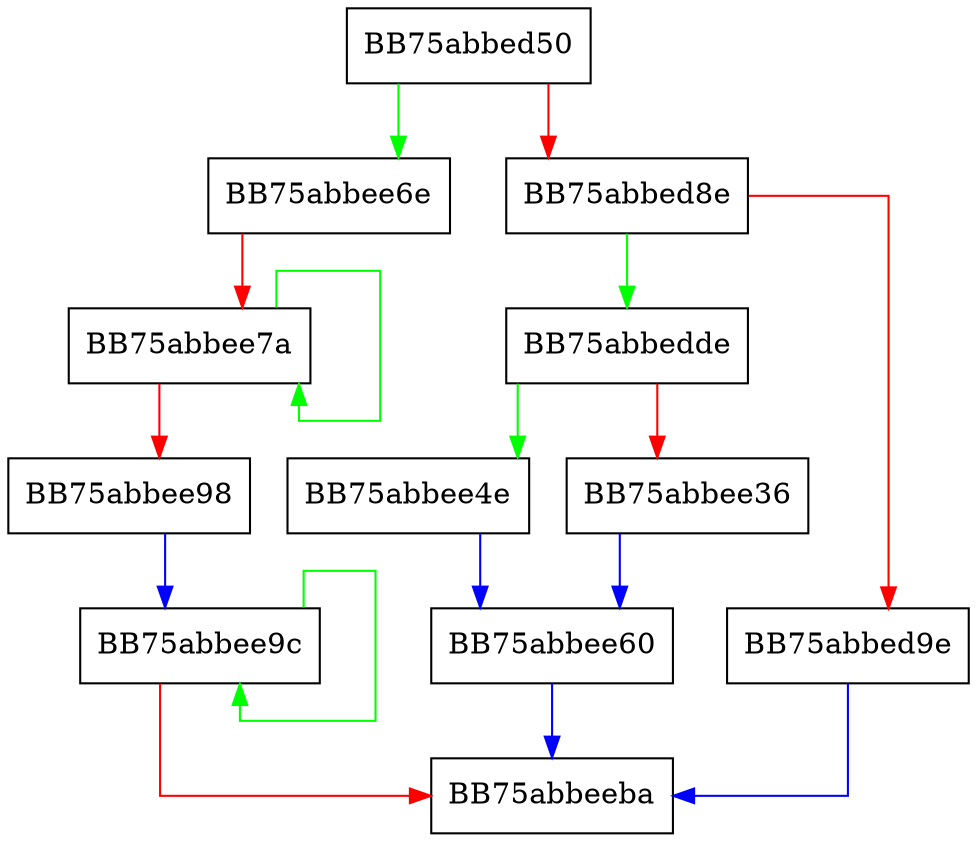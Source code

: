 digraph SSE_hsubps {
  node [shape="box"];
  graph [splines=ortho];
  BB75abbed50 -> BB75abbee6e [color="green"];
  BB75abbed50 -> BB75abbed8e [color="red"];
  BB75abbed8e -> BB75abbedde [color="green"];
  BB75abbed8e -> BB75abbed9e [color="red"];
  BB75abbed9e -> BB75abbeeba [color="blue"];
  BB75abbedde -> BB75abbee4e [color="green"];
  BB75abbedde -> BB75abbee36 [color="red"];
  BB75abbee36 -> BB75abbee60 [color="blue"];
  BB75abbee4e -> BB75abbee60 [color="blue"];
  BB75abbee60 -> BB75abbeeba [color="blue"];
  BB75abbee6e -> BB75abbee7a [color="red"];
  BB75abbee7a -> BB75abbee7a [color="green"];
  BB75abbee7a -> BB75abbee98 [color="red"];
  BB75abbee98 -> BB75abbee9c [color="blue"];
  BB75abbee9c -> BB75abbee9c [color="green"];
  BB75abbee9c -> BB75abbeeba [color="red"];
}